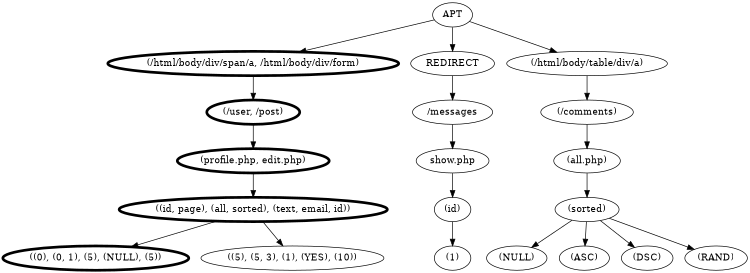 digraph G{
	rankdir=TB;
	size="5,100";
	
	APT [label="APT"];
	11 [penwidth="4", label="(/html/body/div/span/a, /html/body/div/form)"];
	12 [label="REDIRECT"];
	13 [label="(/html/body/table/div/a)"];
	21 [penwidth="4", label="(/user, /post)"];
	22 [label="/messages"];
	23 [label="(/comments)"];
	31 [penwidth="4", label="(profile.php, edit.php)"];
	32 [label="show.php"];
	33 [label="(all.php)"];
	41 [penwidth="4", label="((id, page), (all, sorted), (text, email, id))"];
	42 [label="(id)"];
	43 [label="(sorted)"];
	51 [penwidth="4", label="((0), (0, 1), (5), (NULL), (5))"];
	52 [label="((5), (5, 3), (1), (YES), (10))"];
	53 [label="(1)"];
	54 [label="(NULL)"];
	55 [label="(ASC)"];
	56 [label="(DSC)"];
	57 [label="(RAND)"];

	APT -> 11;
	APT -> 12;
	APT -> 13;
	11 -> 21;
	12 -> 22;
	13 -> 23;
	21 -> 31;
	22 -> 32;
	23 -> 33;
	31 -> 41;
	32 -> 42;
	33 -> 43;
	41 -> 51;
	41 -> 52;
	42 -> 53;
	43 -> 54;
	43 -> 55;
	43 -> 56;
	43 -> 57;
}
